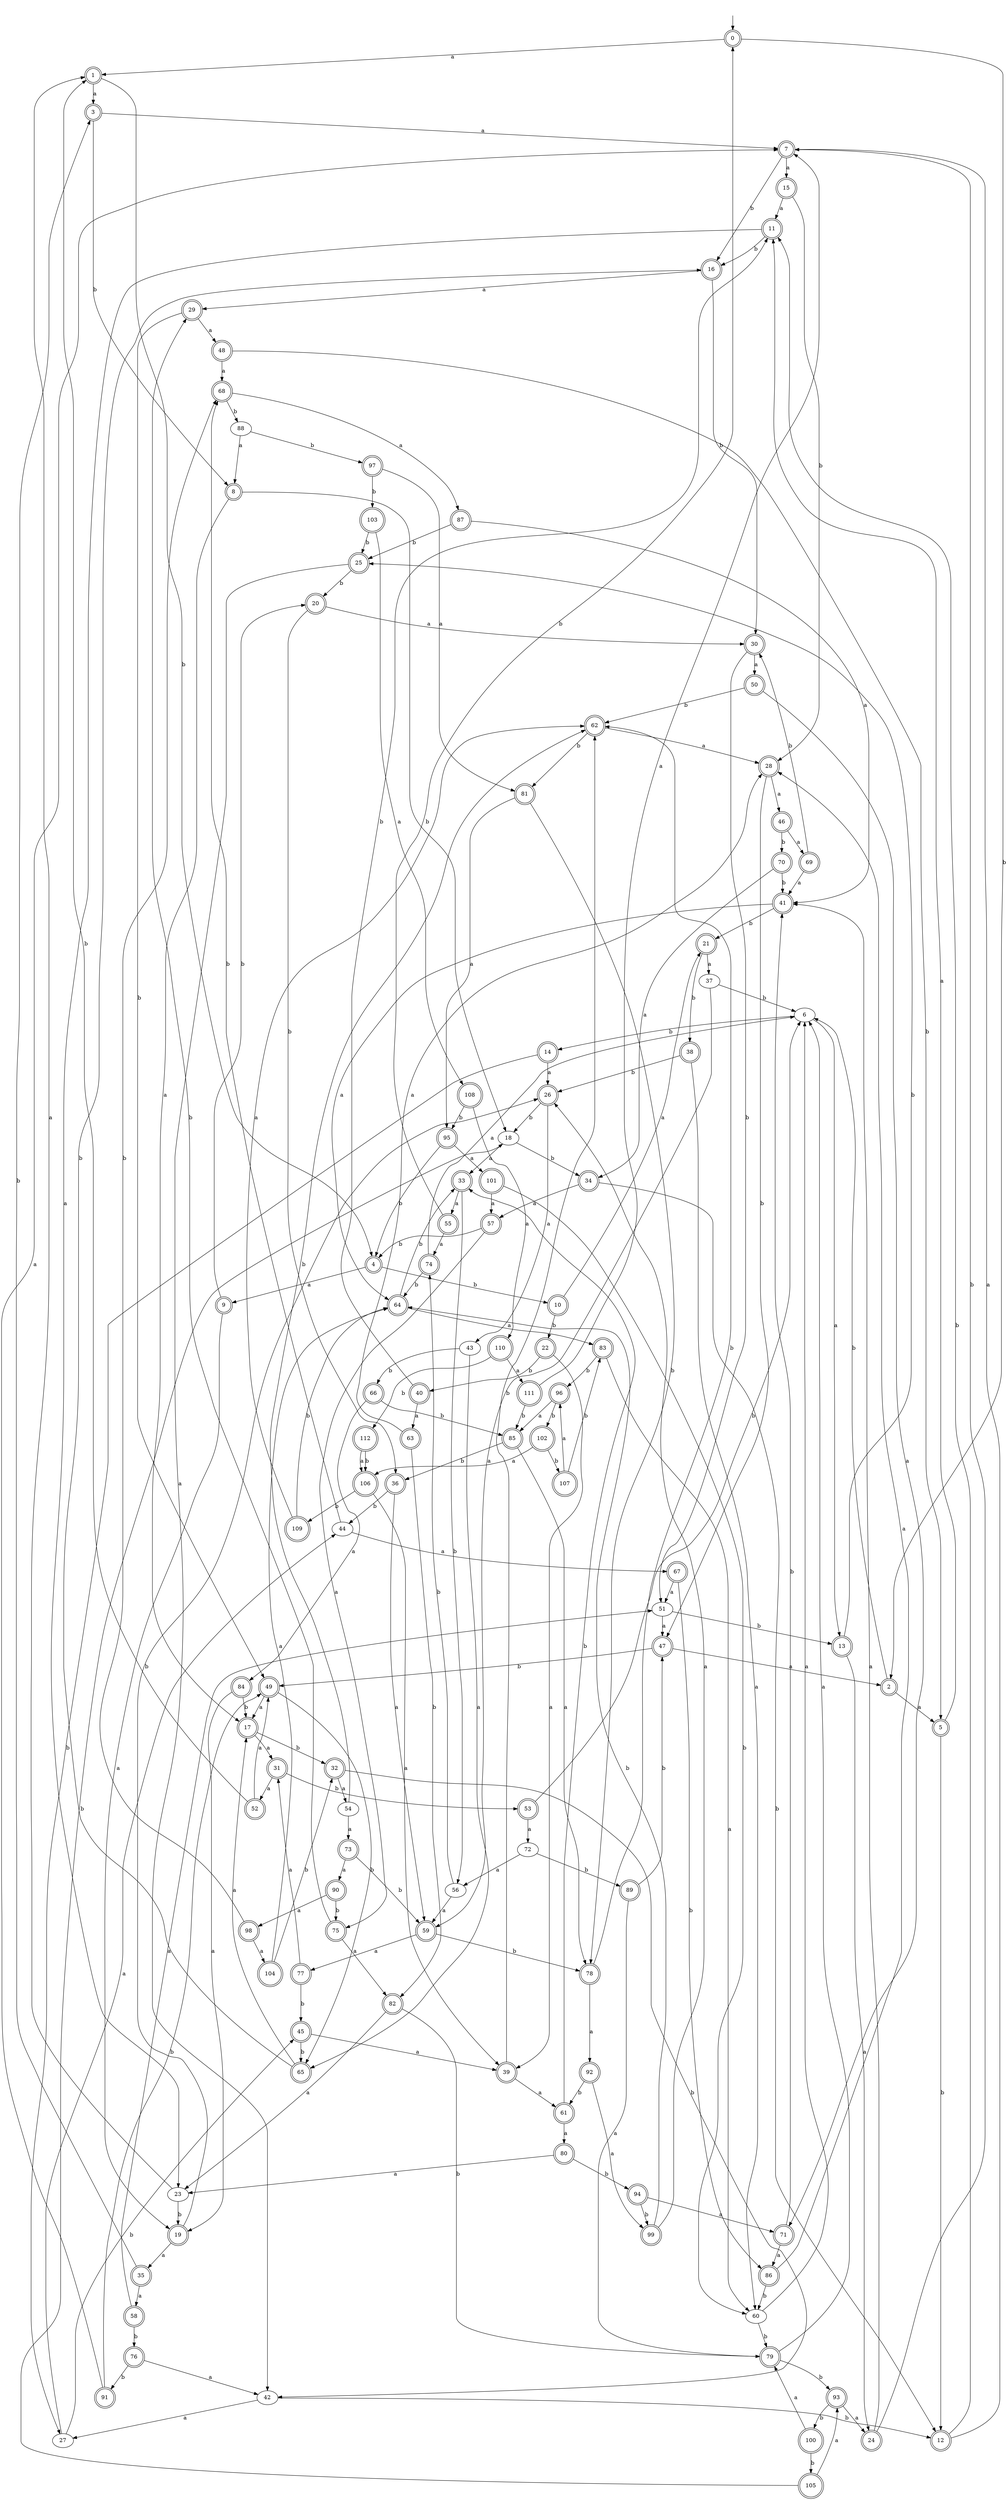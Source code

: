 digraph RandomDFA {
  __start0 [label="", shape=none];
  __start0 -> 0 [label=""];
  0 [shape=circle] [shape=doublecircle]
  0 -> 1 [label="a"]
  0 -> 2 [label="b"]
  1 [shape=doublecircle]
  1 -> 3 [label="a"]
  1 -> 4 [label="b"]
  2 [shape=doublecircle]
  2 -> 5 [label="a"]
  2 -> 6 [label="b"]
  3 [shape=doublecircle]
  3 -> 7 [label="a"]
  3 -> 8 [label="b"]
  4 [shape=doublecircle]
  4 -> 9 [label="a"]
  4 -> 10 [label="b"]
  5 [shape=doublecircle]
  5 -> 11 [label="a"]
  5 -> 12 [label="b"]
  6
  6 -> 13 [label="a"]
  6 -> 14 [label="b"]
  7 [shape=doublecircle]
  7 -> 15 [label="a"]
  7 -> 16 [label="b"]
  8 [shape=doublecircle]
  8 -> 17 [label="a"]
  8 -> 18 [label="b"]
  9 [shape=doublecircle]
  9 -> 19 [label="a"]
  9 -> 20 [label="b"]
  10 [shape=doublecircle]
  10 -> 21 [label="a"]
  10 -> 22 [label="b"]
  11 [shape=doublecircle]
  11 -> 23 [label="a"]
  11 -> 16 [label="b"]
  12 [shape=doublecircle]
  12 -> 7 [label="a"]
  12 -> 11 [label="b"]
  13 [shape=doublecircle]
  13 -> 24 [label="a"]
  13 -> 25 [label="b"]
  14 [shape=doublecircle]
  14 -> 26 [label="a"]
  14 -> 27 [label="b"]
  15 [shape=doublecircle]
  15 -> 11 [label="a"]
  15 -> 28 [label="b"]
  16 [shape=doublecircle]
  16 -> 29 [label="a"]
  16 -> 30 [label="b"]
  17 [shape=doublecircle]
  17 -> 31 [label="a"]
  17 -> 32 [label="b"]
  18
  18 -> 33 [label="a"]
  18 -> 34 [label="b"]
  19 [shape=doublecircle]
  19 -> 35 [label="a"]
  19 -> 26 [label="b"]
  20 [shape=doublecircle]
  20 -> 30 [label="a"]
  20 -> 36 [label="b"]
  21 [shape=doublecircle]
  21 -> 37 [label="a"]
  21 -> 38 [label="b"]
  22 [shape=doublecircle]
  22 -> 39 [label="a"]
  22 -> 40 [label="b"]
  23
  23 -> 1 [label="a"]
  23 -> 19 [label="b"]
  24 [shape=doublecircle]
  24 -> 41 [label="a"]
  24 -> 7 [label="b"]
  25 [shape=doublecircle]
  25 -> 42 [label="a"]
  25 -> 20 [label="b"]
  26 [shape=doublecircle]
  26 -> 43 [label="a"]
  26 -> 18 [label="b"]
  27
  27 -> 44 [label="a"]
  27 -> 45 [label="b"]
  28 [shape=doublecircle]
  28 -> 46 [label="a"]
  28 -> 47 [label="b"]
  29 [shape=doublecircle]
  29 -> 48 [label="a"]
  29 -> 49 [label="b"]
  30 [shape=doublecircle]
  30 -> 50 [label="a"]
  30 -> 51 [label="b"]
  31 [shape=doublecircle]
  31 -> 52 [label="a"]
  31 -> 53 [label="b"]
  32 [shape=doublecircle]
  32 -> 54 [label="a"]
  32 -> 42 [label="b"]
  33 [shape=doublecircle]
  33 -> 55 [label="a"]
  33 -> 56 [label="b"]
  34 [shape=doublecircle]
  34 -> 57 [label="a"]
  34 -> 12 [label="b"]
  35 [shape=doublecircle]
  35 -> 58 [label="a"]
  35 -> 3 [label="b"]
  36 [shape=doublecircle]
  36 -> 59 [label="a"]
  36 -> 44 [label="b"]
  37
  37 -> 59 [label="a"]
  37 -> 6 [label="b"]
  38 [shape=doublecircle]
  38 -> 60 [label="a"]
  38 -> 26 [label="b"]
  39 [shape=doublecircle]
  39 -> 61 [label="a"]
  39 -> 62 [label="b"]
  40 [shape=doublecircle]
  40 -> 63 [label="a"]
  40 -> 11 [label="b"]
  41 [shape=doublecircle]
  41 -> 64 [label="a"]
  41 -> 21 [label="b"]
  42
  42 -> 27 [label="a"]
  42 -> 12 [label="b"]
  43
  43 -> 65 [label="a"]
  43 -> 66 [label="b"]
  44
  44 -> 67 [label="a"]
  44 -> 68 [label="b"]
  45 [shape=doublecircle]
  45 -> 39 [label="a"]
  45 -> 65 [label="b"]
  46 [shape=doublecircle]
  46 -> 69 [label="a"]
  46 -> 70 [label="b"]
  47 [shape=doublecircle]
  47 -> 2 [label="a"]
  47 -> 49 [label="b"]
  48 [shape=doublecircle]
  48 -> 68 [label="a"]
  48 -> 5 [label="b"]
  49 [shape=doublecircle]
  49 -> 17 [label="a"]
  49 -> 65 [label="b"]
  50 [shape=doublecircle]
  50 -> 71 [label="a"]
  50 -> 62 [label="b"]
  51
  51 -> 47 [label="a"]
  51 -> 13 [label="b"]
  52 [shape=doublecircle]
  52 -> 49 [label="a"]
  52 -> 1 [label="b"]
  53 [shape=doublecircle]
  53 -> 72 [label="a"]
  53 -> 6 [label="b"]
  54
  54 -> 73 [label="a"]
  54 -> 62 [label="b"]
  55 [shape=doublecircle]
  55 -> 74 [label="a"]
  55 -> 0 [label="b"]
  56
  56 -> 59 [label="a"]
  56 -> 74 [label="b"]
  57 [shape=doublecircle]
  57 -> 75 [label="a"]
  57 -> 4 [label="b"]
  58 [shape=doublecircle]
  58 -> 51 [label="a"]
  58 -> 76 [label="b"]
  59 [shape=doublecircle]
  59 -> 77 [label="a"]
  59 -> 78 [label="b"]
  60
  60 -> 6 [label="a"]
  60 -> 79 [label="b"]
  61 [shape=doublecircle]
  61 -> 80 [label="a"]
  61 -> 33 [label="b"]
  62 [shape=doublecircle]
  62 -> 28 [label="a"]
  62 -> 81 [label="b"]
  63 [shape=doublecircle]
  63 -> 28 [label="a"]
  63 -> 82 [label="b"]
  64 [shape=doublecircle]
  64 -> 83 [label="a"]
  64 -> 33 [label="b"]
  65 [shape=doublecircle]
  65 -> 17 [label="a"]
  65 -> 16 [label="b"]
  66 [shape=doublecircle]
  66 -> 84 [label="a"]
  66 -> 85 [label="b"]
  67 [shape=doublecircle]
  67 -> 51 [label="a"]
  67 -> 86 [label="b"]
  68 [shape=doublecircle]
  68 -> 87 [label="a"]
  68 -> 88 [label="b"]
  69 [shape=doublecircle]
  69 -> 41 [label="a"]
  69 -> 30 [label="b"]
  70 [shape=doublecircle]
  70 -> 34 [label="a"]
  70 -> 41 [label="b"]
  71 [shape=doublecircle]
  71 -> 86 [label="a"]
  71 -> 41 [label="b"]
  72
  72 -> 56 [label="a"]
  72 -> 89 [label="b"]
  73 [shape=doublecircle]
  73 -> 90 [label="a"]
  73 -> 59 [label="b"]
  74 [shape=doublecircle]
  74 -> 6 [label="a"]
  74 -> 64 [label="b"]
  75 [shape=doublecircle]
  75 -> 82 [label="a"]
  75 -> 29 [label="b"]
  76 [shape=doublecircle]
  76 -> 42 [label="a"]
  76 -> 91 [label="b"]
  77 [shape=doublecircle]
  77 -> 31 [label="a"]
  77 -> 45 [label="b"]
  78 [shape=doublecircle]
  78 -> 92 [label="a"]
  78 -> 62 [label="b"]
  79 [shape=doublecircle]
  79 -> 6 [label="a"]
  79 -> 93 [label="b"]
  80 [shape=doublecircle]
  80 -> 23 [label="a"]
  80 -> 94 [label="b"]
  81 [shape=doublecircle]
  81 -> 95 [label="a"]
  81 -> 78 [label="b"]
  82 [shape=doublecircle]
  82 -> 23 [label="a"]
  82 -> 79 [label="b"]
  83 [shape=doublecircle]
  83 -> 60 [label="a"]
  83 -> 96 [label="b"]
  84 [shape=doublecircle]
  84 -> 19 [label="a"]
  84 -> 17 [label="b"]
  85 [shape=doublecircle]
  85 -> 78 [label="a"]
  85 -> 36 [label="b"]
  86 [shape=doublecircle]
  86 -> 28 [label="a"]
  86 -> 60 [label="b"]
  87 [shape=doublecircle]
  87 -> 41 [label="a"]
  87 -> 25 [label="b"]
  88
  88 -> 8 [label="a"]
  88 -> 97 [label="b"]
  89 [shape=doublecircle]
  89 -> 79 [label="a"]
  89 -> 47 [label="b"]
  90 [shape=doublecircle]
  90 -> 98 [label="a"]
  90 -> 75 [label="b"]
  91 [shape=doublecircle]
  91 -> 7 [label="a"]
  91 -> 49 [label="b"]
  92 [shape=doublecircle]
  92 -> 99 [label="a"]
  92 -> 61 [label="b"]
  93 [shape=doublecircle]
  93 -> 24 [label="a"]
  93 -> 100 [label="b"]
  94 [shape=doublecircle]
  94 -> 71 [label="a"]
  94 -> 99 [label="b"]
  95 [shape=doublecircle]
  95 -> 101 [label="a"]
  95 -> 4 [label="b"]
  96 [shape=doublecircle]
  96 -> 85 [label="a"]
  96 -> 102 [label="b"]
  97 [shape=doublecircle]
  97 -> 81 [label="a"]
  97 -> 103 [label="b"]
  98 [shape=doublecircle]
  98 -> 104 [label="a"]
  98 -> 68 [label="b"]
  99 [shape=doublecircle]
  99 -> 26 [label="a"]
  99 -> 64 [label="b"]
  100 [shape=doublecircle]
  100 -> 79 [label="a"]
  100 -> 105 [label="b"]
  101 [shape=doublecircle]
  101 -> 57 [label="a"]
  101 -> 60 [label="b"]
  102 [shape=doublecircle]
  102 -> 106 [label="a"]
  102 -> 107 [label="b"]
  103 [shape=doublecircle]
  103 -> 108 [label="a"]
  103 -> 25 [label="b"]
  104 [shape=doublecircle]
  104 -> 64 [label="a"]
  104 -> 32 [label="b"]
  105 [shape=doublecircle]
  105 -> 93 [label="a"]
  105 -> 18 [label="b"]
  106 [shape=doublecircle]
  106 -> 39 [label="a"]
  106 -> 109 [label="b"]
  107 [shape=doublecircle]
  107 -> 96 [label="a"]
  107 -> 83 [label="b"]
  108 [shape=doublecircle]
  108 -> 110 [label="a"]
  108 -> 95 [label="b"]
  109 [shape=doublecircle]
  109 -> 62 [label="a"]
  109 -> 64 [label="b"]
  110 [shape=doublecircle]
  110 -> 111 [label="a"]
  110 -> 112 [label="b"]
  111 [shape=doublecircle]
  111 -> 7 [label="a"]
  111 -> 85 [label="b"]
  112 [shape=doublecircle]
  112 -> 106 [label="a"]
  112 -> 106 [label="b"]
}
